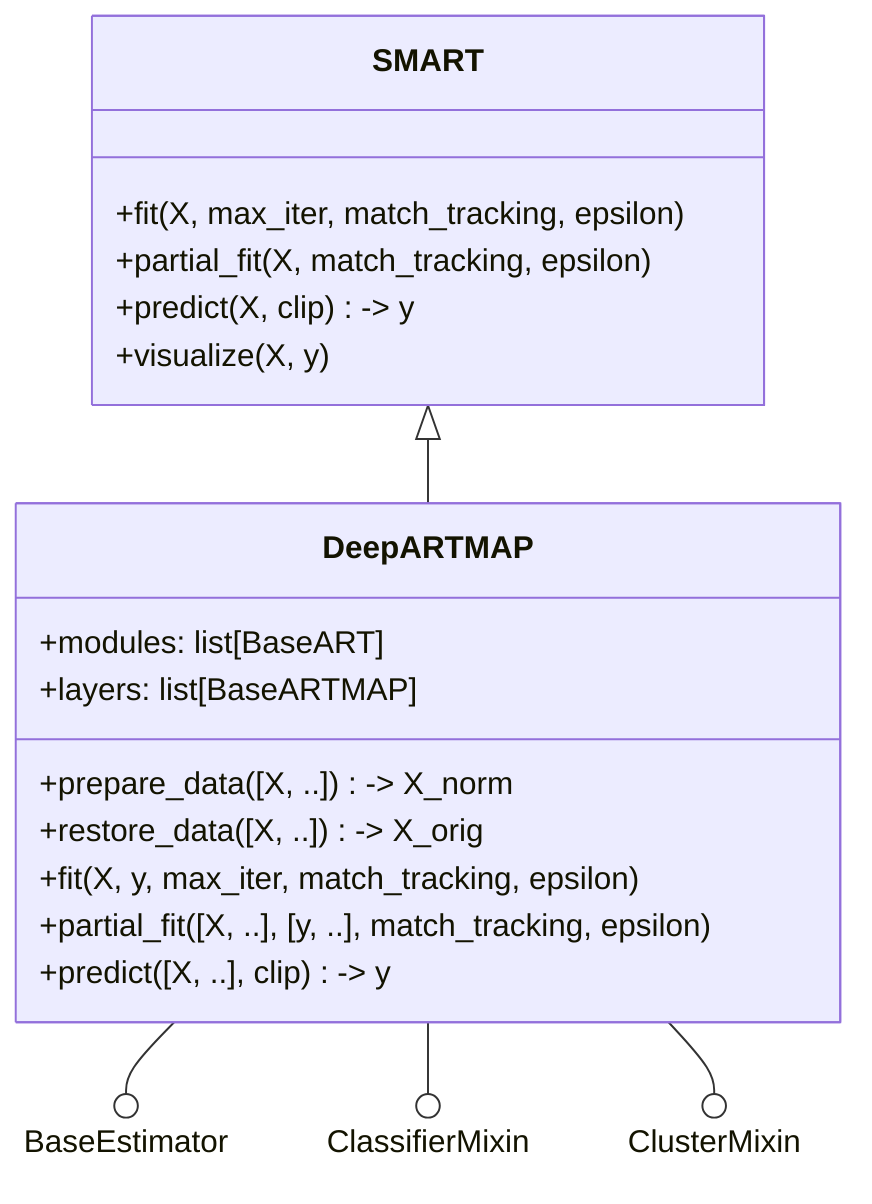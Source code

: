 classDiagram

  class DeepARTMAP {
    +modules: list[BaseART]
    +layers: list[BaseARTMAP]

    +prepare_data([X, ..]) -> X_norm
    +restore_data([X, ..]) -> X_orig
    +fit(X, y, max_iter, match_tracking, epsilon)
    +partial_fit([X, ..], [y, ..], match_tracking, epsilon)
    +predict([X, ..], clip) -> y
  }
  class SMART {
    +fit(X, max_iter, match_tracking, epsilon)
    +partial_fit(X, match_tracking, epsilon)
    +predict(X, clip) -> y
    +visualize(X, y)
  }



  DeepARTMAP --() BaseEstimator
  DeepARTMAP --() ClassifierMixin
  DeepARTMAP --() ClusterMixin
  SMART <|-- DeepARTMAP